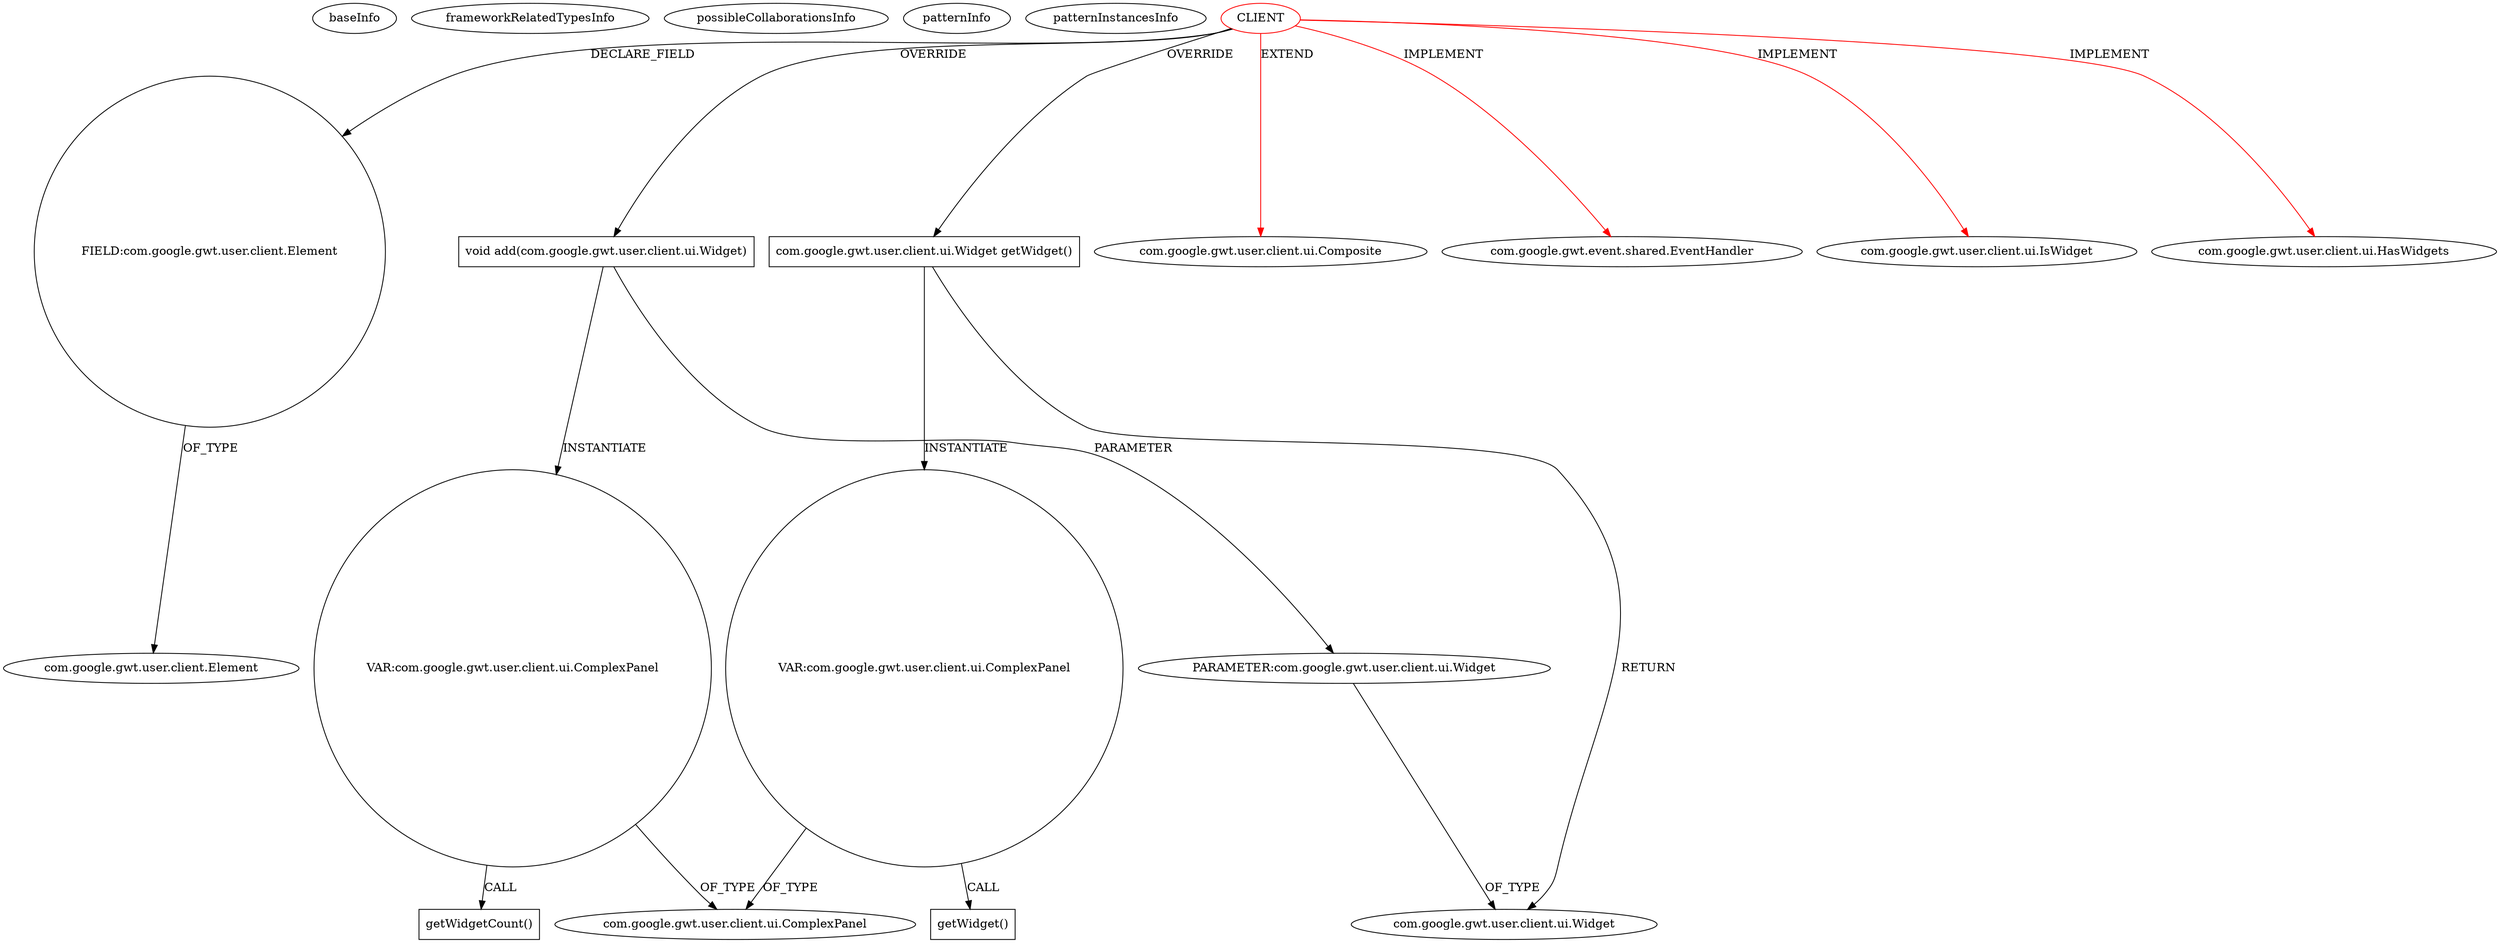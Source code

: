 digraph {
baseInfo[graphId=464,category="pattern",isAnonymous=false,possibleRelation=false]
frameworkRelatedTypesInfo[0="com.google.gwt.user.client.ui.HasWidgets",1="com.google.gwt.user.client.ui.IsWidget",2="com.google.gwt.user.client.ui.Composite",3="com.google.gwt.event.shared.EventHandler"]
possibleCollaborationsInfo[]
patternInfo[frequency=3.0,patternRootClient=0]
patternInstancesInfo[0="nextinterfaces-next~/nextinterfaces-next/next-master/src/next/i/view/XHorizontalScrollView.java~XHorizontalScrollView~4178",1="nextinterfaces-next~/nextinterfaces-next/next-master/src/next/i/view/XVerticalScrollView.java~XVerticalScrollView~4179",2="nextinterfaces-next~/nextinterfaces-next/next-master/src/next/i/view/XDragScrollView.java~XDragScrollView~4200"]
7[label="FIELD:com.google.gwt.user.client.Element",vertexType="FIELD_DECLARATION",isFrameworkType=false,shape=circle]
0[label="CLIENT",vertexType="ROOT_CLIENT_CLASS_DECLARATION",isFrameworkType=false,color=red]
14[label="void add(com.google.gwt.user.client.ui.Widget)",vertexType="OVERRIDING_METHOD_DECLARATION",isFrameworkType=false,shape=box]
15[label="PARAMETER:com.google.gwt.user.client.ui.Widget",vertexType="PARAMETER_DECLARATION",isFrameworkType=false]
8[label="com.google.gwt.user.client.Element",vertexType="FRAMEWORK_CLASS_TYPE",isFrameworkType=false]
1[label="com.google.gwt.user.client.ui.Composite",vertexType="FRAMEWORK_CLASS_TYPE",isFrameworkType=false]
4[label="com.google.gwt.event.shared.EventHandler",vertexType="FRAMEWORK_INTERFACE_TYPE",isFrameworkType=false]
6[label="com.google.gwt.user.client.ui.IsWidget",vertexType="FRAMEWORK_INTERFACE_TYPE",isFrameworkType=false]
2[label="com.google.gwt.user.client.ui.HasWidgets",vertexType="FRAMEWORK_INTERFACE_TYPE",isFrameworkType=false]
17[label="VAR:com.google.gwt.user.client.ui.ComplexPanel",vertexType="VARIABLE_EXPRESION",isFrameworkType=false,shape=circle]
13[label="com.google.gwt.user.client.ui.ComplexPanel",vertexType="FRAMEWORK_CLASS_TYPE",isFrameworkType=false]
11[label="VAR:com.google.gwt.user.client.ui.ComplexPanel",vertexType="VARIABLE_EXPRESION",isFrameworkType=false,shape=circle]
12[label="getWidget()",vertexType="INSIDE_CALL",isFrameworkType=false,shape=box]
10[label="com.google.gwt.user.client.ui.Widget",vertexType="FRAMEWORK_CLASS_TYPE",isFrameworkType=false]
18[label="getWidgetCount()",vertexType="INSIDE_CALL",isFrameworkType=false,shape=box]
9[label="com.google.gwt.user.client.ui.Widget getWidget()",vertexType="OVERRIDING_METHOD_DECLARATION",isFrameworkType=false,shape=box]
0->14[label="OVERRIDE"]
0->2[label="IMPLEMENT",color=red]
17->18[label="CALL"]
11->12[label="CALL"]
0->9[label="OVERRIDE"]
14->15[label="PARAMETER"]
14->17[label="INSTANTIATE"]
0->6[label="IMPLEMENT",color=red]
7->8[label="OF_TYPE"]
9->11[label="INSTANTIATE"]
17->13[label="OF_TYPE"]
0->7[label="DECLARE_FIELD"]
0->1[label="EXTEND",color=red]
0->4[label="IMPLEMENT",color=red]
15->10[label="OF_TYPE"]
9->10[label="RETURN"]
11->13[label="OF_TYPE"]
}

